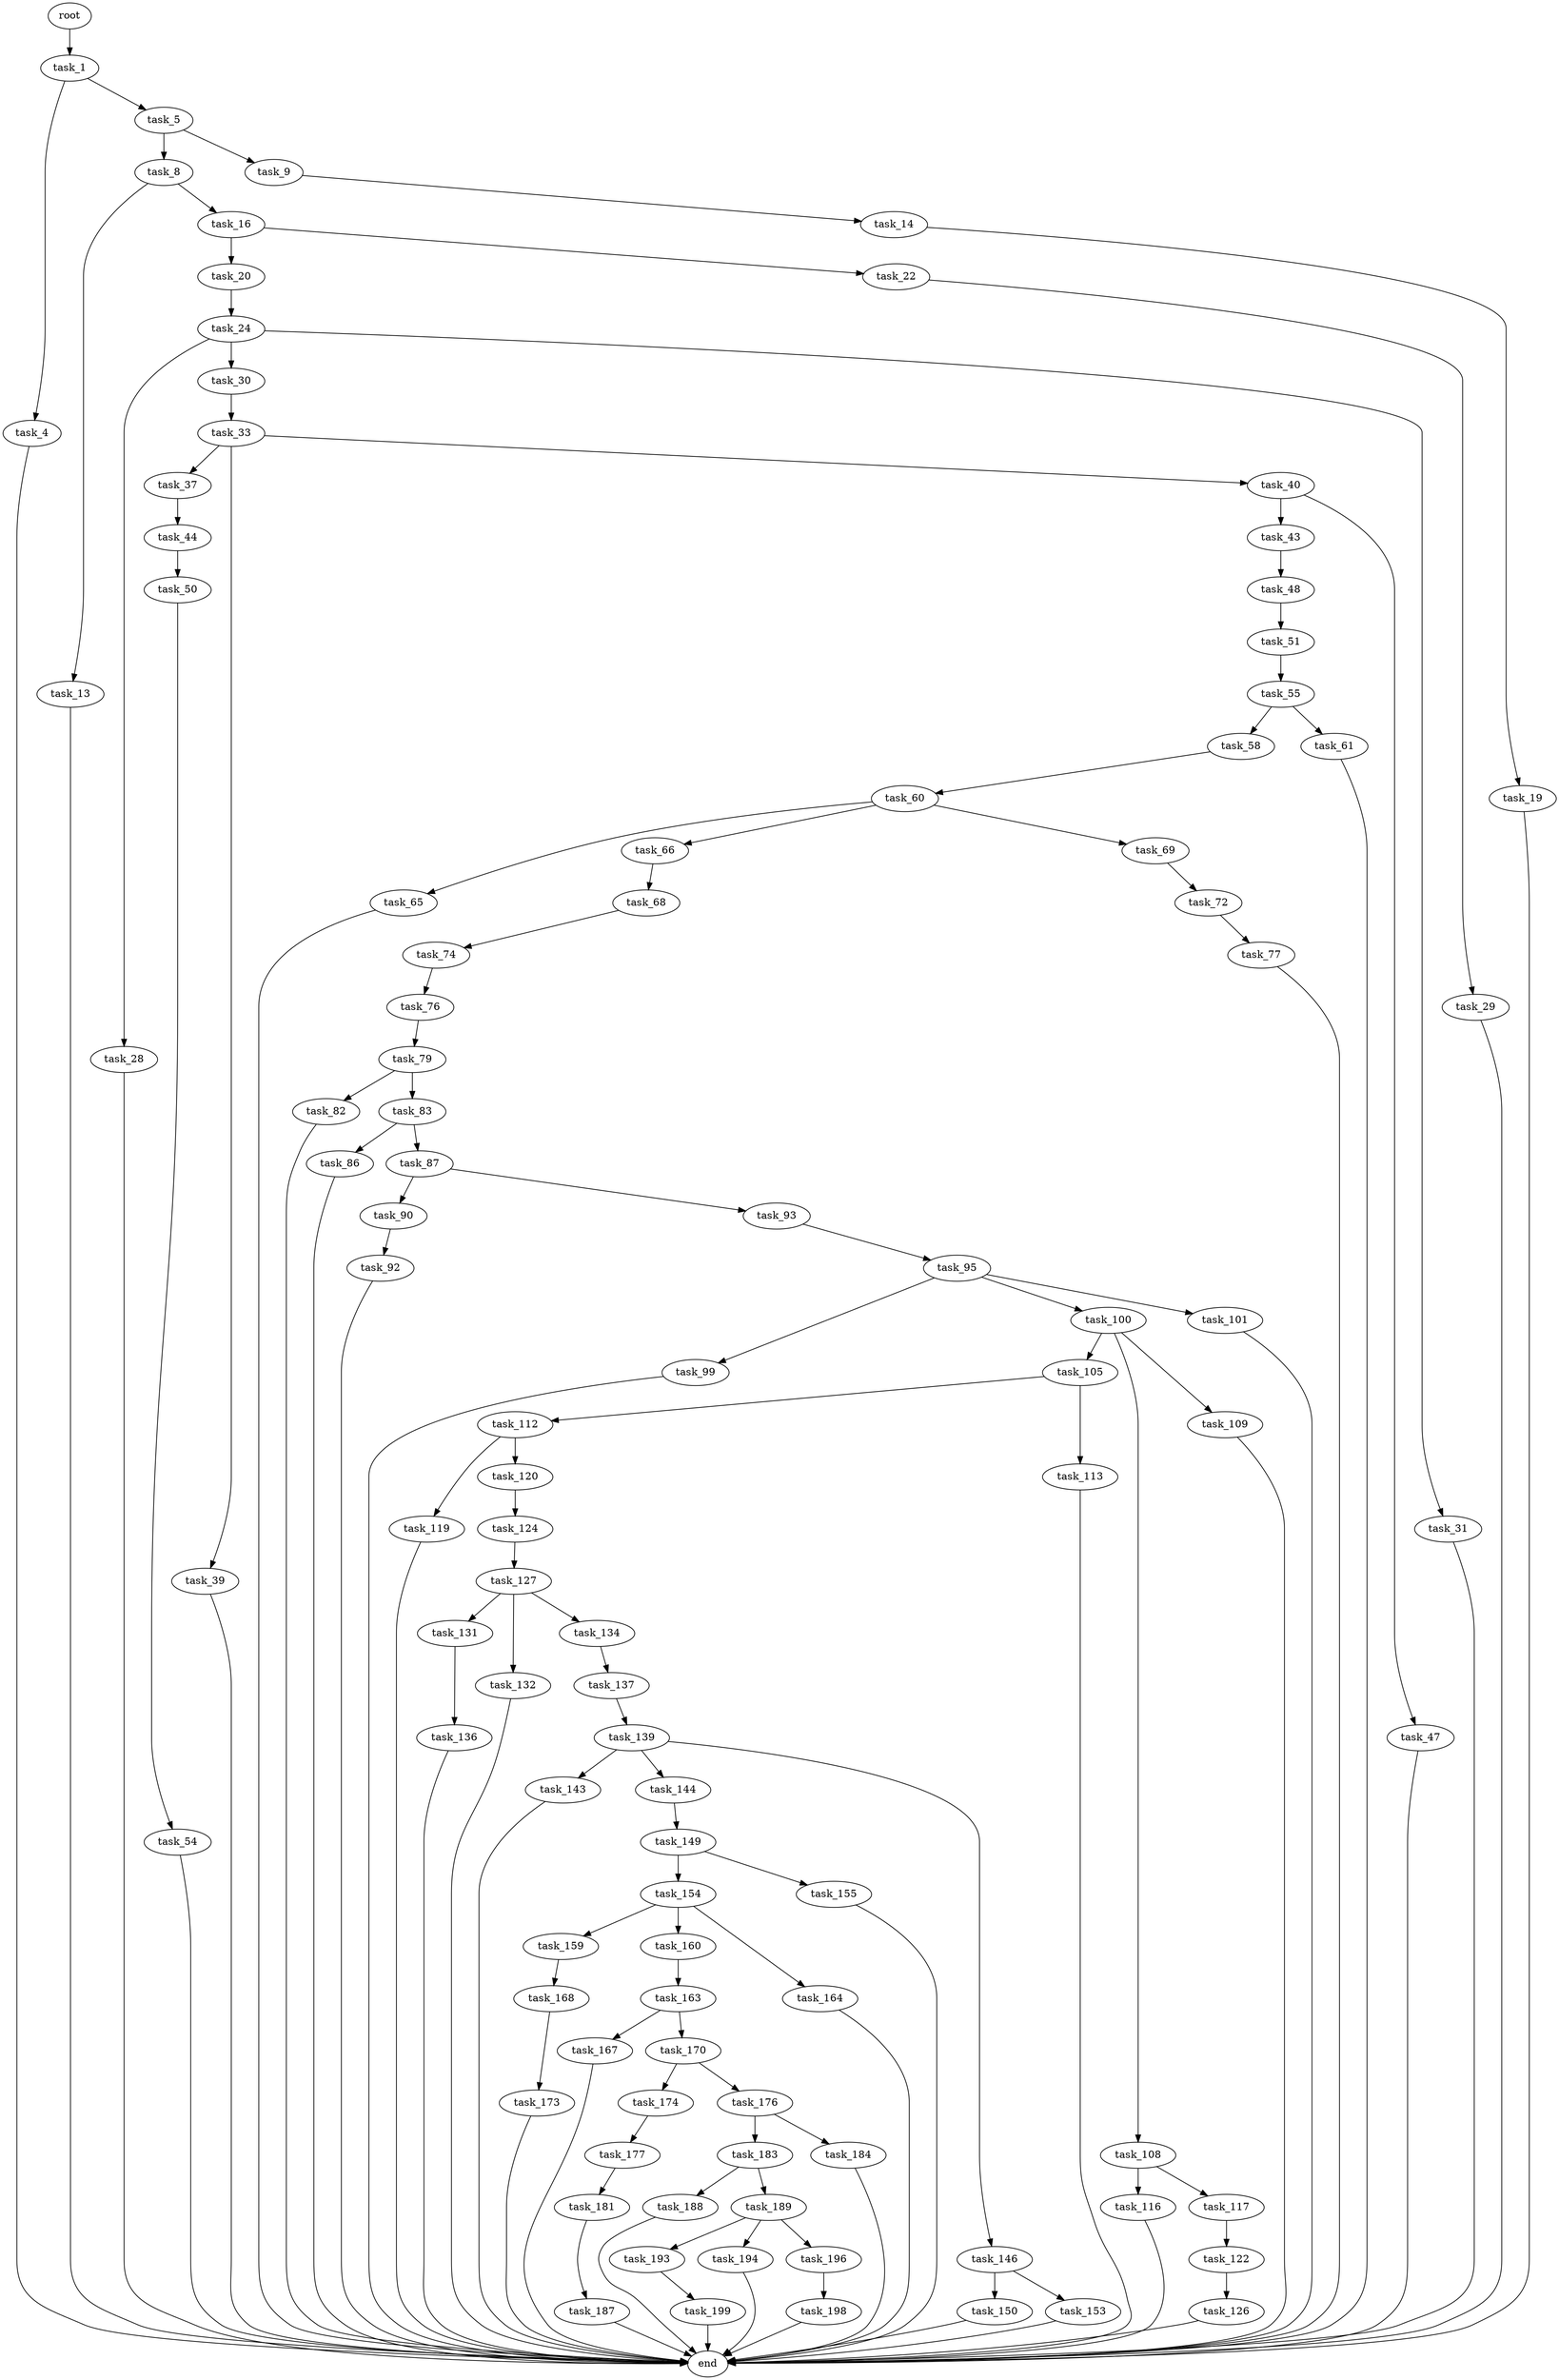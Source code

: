 digraph G {
  root [size="0.000000"];
  task_1 [size="8589934592.000000"];
  task_4 [size="10165516475.000000"];
  task_5 [size="4460600753.000000"];
  task_8 [size="549755813888.000000"];
  task_9 [size="5024284614.000000"];
  task_13 [size="13291349415.000000"];
  task_14 [size="28093713338.000000"];
  task_16 [size="8535702604.000000"];
  task_19 [size="38967294780.000000"];
  task_20 [size="368293445632.000000"];
  task_22 [size="368293445632.000000"];
  task_24 [size="6831244123.000000"];
  task_28 [size="947808431.000000"];
  task_29 [size="8589934592.000000"];
  task_30 [size="12155537459.000000"];
  task_31 [size="1073741824000.000000"];
  task_33 [size="549755813888.000000"];
  task_37 [size="702515251.000000"];
  task_39 [size="231928233984.000000"];
  task_40 [size="22932129177.000000"];
  task_43 [size="8284578218.000000"];
  task_44 [size="85175759962.000000"];
  task_47 [size="40507550744.000000"];
  task_48 [size="12906776089.000000"];
  task_50 [size="549755813888.000000"];
  task_51 [size="68719476736.000000"];
  task_54 [size="1022055993.000000"];
  task_55 [size="105156502564.000000"];
  task_58 [size="3804475182.000000"];
  task_60 [size="7006335443.000000"];
  task_61 [size="10119313565.000000"];
  task_65 [size="231928233984.000000"];
  task_66 [size="382768513660.000000"];
  task_68 [size="8589934592.000000"];
  task_69 [size="550275668069.000000"];
  task_72 [size="8544362009.000000"];
  task_74 [size="45625844093.000000"];
  task_76 [size="1093513383.000000"];
  task_77 [size="38636900311.000000"];
  task_79 [size="24513008974.000000"];
  task_82 [size="28991029248.000000"];
  task_83 [size="549755813888.000000"];
  task_86 [size="8589934592.000000"];
  task_87 [size="368293445632.000000"];
  task_90 [size="8589934592.000000"];
  task_92 [size="782747755594.000000"];
  task_93 [size="549755813888.000000"];
  task_95 [size="368293445632.000000"];
  task_99 [size="21860675876.000000"];
  task_100 [size="2029779865.000000"];
  task_101 [size="8130012303.000000"];
  task_105 [size="231928233984.000000"];
  task_108 [size="1349643143.000000"];
  task_109 [size="24297129635.000000"];
  task_112 [size="6581399107.000000"];
  task_113 [size="100484954467.000000"];
  task_116 [size="231928233984.000000"];
  task_117 [size="1447020030.000000"];
  task_119 [size="28991029248.000000"];
  task_120 [size="28991029248.000000"];
  task_122 [size="862375700849.000000"];
  task_124 [size="369933818341.000000"];
  task_126 [size="35535558023.000000"];
  task_127 [size="617480695209.000000"];
  task_131 [size="231928233984.000000"];
  task_132 [size="1073741824000.000000"];
  task_134 [size="15501967860.000000"];
  task_136 [size="318521253491.000000"];
  task_137 [size="658176082.000000"];
  task_139 [size="34110107677.000000"];
  task_143 [size="40660445239.000000"];
  task_144 [size="312448218208.000000"];
  task_146 [size="195400873858.000000"];
  task_149 [size="549755813888.000000"];
  task_150 [size="55878189475.000000"];
  task_153 [size="68719476736.000000"];
  task_154 [size="4498388935.000000"];
  task_155 [size="481820155191.000000"];
  task_159 [size="134217728000.000000"];
  task_160 [size="231928233984.000000"];
  task_163 [size="4326748177.000000"];
  task_164 [size="8589934592.000000"];
  task_167 [size="8589934592.000000"];
  task_168 [size="485574307454.000000"];
  task_170 [size="8589934592.000000"];
  task_173 [size="58963612582.000000"];
  task_174 [size="68719476736.000000"];
  task_176 [size="10411664063.000000"];
  task_177 [size="68719476736.000000"];
  task_181 [size="1073741824000.000000"];
  task_183 [size="1586814297.000000"];
  task_184 [size="212157166318.000000"];
  task_187 [size="549755813888.000000"];
  task_188 [size="99309881900.000000"];
  task_189 [size="4473589696.000000"];
  task_193 [size="670567703265.000000"];
  task_194 [size="8589934592.000000"];
  task_196 [size="874272208.000000"];
  task_198 [size="327647036780.000000"];
  task_199 [size="134217728000.000000"];
  end [size="0.000000"];

  root -> task_1 [size="1.000000"];
  task_1 -> task_4 [size="33554432.000000"];
  task_1 -> task_5 [size="33554432.000000"];
  task_4 -> end [size="1.000000"];
  task_5 -> task_8 [size="75497472.000000"];
  task_5 -> task_9 [size="75497472.000000"];
  task_8 -> task_13 [size="536870912.000000"];
  task_8 -> task_16 [size="536870912.000000"];
  task_9 -> task_14 [size="411041792.000000"];
  task_13 -> end [size="1.000000"];
  task_14 -> task_19 [size="33554432.000000"];
  task_16 -> task_20 [size="134217728.000000"];
  task_16 -> task_22 [size="134217728.000000"];
  task_19 -> end [size="1.000000"];
  task_20 -> task_24 [size="411041792.000000"];
  task_22 -> task_29 [size="411041792.000000"];
  task_24 -> task_28 [size="134217728.000000"];
  task_24 -> task_30 [size="134217728.000000"];
  task_24 -> task_31 [size="134217728.000000"];
  task_28 -> end [size="1.000000"];
  task_29 -> end [size="1.000000"];
  task_30 -> task_33 [size="209715200.000000"];
  task_31 -> end [size="1.000000"];
  task_33 -> task_37 [size="536870912.000000"];
  task_33 -> task_39 [size="536870912.000000"];
  task_33 -> task_40 [size="536870912.000000"];
  task_37 -> task_44 [size="33554432.000000"];
  task_39 -> end [size="1.000000"];
  task_40 -> task_43 [size="33554432.000000"];
  task_40 -> task_47 [size="33554432.000000"];
  task_43 -> task_48 [size="301989888.000000"];
  task_44 -> task_50 [size="134217728.000000"];
  task_47 -> end [size="1.000000"];
  task_48 -> task_51 [size="536870912.000000"];
  task_50 -> task_54 [size="536870912.000000"];
  task_51 -> task_55 [size="134217728.000000"];
  task_54 -> end [size="1.000000"];
  task_55 -> task_58 [size="411041792.000000"];
  task_55 -> task_61 [size="411041792.000000"];
  task_58 -> task_60 [size="75497472.000000"];
  task_60 -> task_65 [size="209715200.000000"];
  task_60 -> task_66 [size="209715200.000000"];
  task_60 -> task_69 [size="209715200.000000"];
  task_61 -> end [size="1.000000"];
  task_65 -> end [size="1.000000"];
  task_66 -> task_68 [size="301989888.000000"];
  task_68 -> task_74 [size="33554432.000000"];
  task_69 -> task_72 [size="679477248.000000"];
  task_72 -> task_77 [size="209715200.000000"];
  task_74 -> task_76 [size="33554432.000000"];
  task_76 -> task_79 [size="33554432.000000"];
  task_77 -> end [size="1.000000"];
  task_79 -> task_82 [size="411041792.000000"];
  task_79 -> task_83 [size="411041792.000000"];
  task_82 -> end [size="1.000000"];
  task_83 -> task_86 [size="536870912.000000"];
  task_83 -> task_87 [size="536870912.000000"];
  task_86 -> end [size="1.000000"];
  task_87 -> task_90 [size="411041792.000000"];
  task_87 -> task_93 [size="411041792.000000"];
  task_90 -> task_92 [size="33554432.000000"];
  task_92 -> end [size="1.000000"];
  task_93 -> task_95 [size="536870912.000000"];
  task_95 -> task_99 [size="411041792.000000"];
  task_95 -> task_100 [size="411041792.000000"];
  task_95 -> task_101 [size="411041792.000000"];
  task_99 -> end [size="1.000000"];
  task_100 -> task_105 [size="75497472.000000"];
  task_100 -> task_108 [size="75497472.000000"];
  task_100 -> task_109 [size="75497472.000000"];
  task_101 -> end [size="1.000000"];
  task_105 -> task_112 [size="301989888.000000"];
  task_105 -> task_113 [size="301989888.000000"];
  task_108 -> task_116 [size="134217728.000000"];
  task_108 -> task_117 [size="134217728.000000"];
  task_109 -> end [size="1.000000"];
  task_112 -> task_119 [size="209715200.000000"];
  task_112 -> task_120 [size="209715200.000000"];
  task_113 -> end [size="1.000000"];
  task_116 -> end [size="1.000000"];
  task_117 -> task_122 [size="33554432.000000"];
  task_119 -> end [size="1.000000"];
  task_120 -> task_124 [size="75497472.000000"];
  task_122 -> task_126 [size="838860800.000000"];
  task_124 -> task_127 [size="838860800.000000"];
  task_126 -> end [size="1.000000"];
  task_127 -> task_131 [size="679477248.000000"];
  task_127 -> task_132 [size="679477248.000000"];
  task_127 -> task_134 [size="679477248.000000"];
  task_131 -> task_136 [size="301989888.000000"];
  task_132 -> end [size="1.000000"];
  task_134 -> task_137 [size="679477248.000000"];
  task_136 -> end [size="1.000000"];
  task_137 -> task_139 [size="33554432.000000"];
  task_139 -> task_143 [size="536870912.000000"];
  task_139 -> task_144 [size="536870912.000000"];
  task_139 -> task_146 [size="536870912.000000"];
  task_143 -> end [size="1.000000"];
  task_144 -> task_149 [size="209715200.000000"];
  task_146 -> task_150 [size="134217728.000000"];
  task_146 -> task_153 [size="134217728.000000"];
  task_149 -> task_154 [size="536870912.000000"];
  task_149 -> task_155 [size="536870912.000000"];
  task_150 -> end [size="1.000000"];
  task_153 -> end [size="1.000000"];
  task_154 -> task_159 [size="536870912.000000"];
  task_154 -> task_160 [size="536870912.000000"];
  task_154 -> task_164 [size="536870912.000000"];
  task_155 -> end [size="1.000000"];
  task_159 -> task_168 [size="209715200.000000"];
  task_160 -> task_163 [size="301989888.000000"];
  task_163 -> task_167 [size="209715200.000000"];
  task_163 -> task_170 [size="209715200.000000"];
  task_164 -> end [size="1.000000"];
  task_167 -> end [size="1.000000"];
  task_168 -> task_173 [size="838860800.000000"];
  task_170 -> task_174 [size="33554432.000000"];
  task_170 -> task_176 [size="33554432.000000"];
  task_173 -> end [size="1.000000"];
  task_174 -> task_177 [size="134217728.000000"];
  task_176 -> task_183 [size="301989888.000000"];
  task_176 -> task_184 [size="301989888.000000"];
  task_177 -> task_181 [size="134217728.000000"];
  task_181 -> task_187 [size="838860800.000000"];
  task_183 -> task_188 [size="33554432.000000"];
  task_183 -> task_189 [size="33554432.000000"];
  task_184 -> end [size="1.000000"];
  task_187 -> end [size="1.000000"];
  task_188 -> end [size="1.000000"];
  task_189 -> task_193 [size="209715200.000000"];
  task_189 -> task_194 [size="209715200.000000"];
  task_189 -> task_196 [size="209715200.000000"];
  task_193 -> task_199 [size="536870912.000000"];
  task_194 -> end [size="1.000000"];
  task_196 -> task_198 [size="33554432.000000"];
  task_198 -> end [size="1.000000"];
  task_199 -> end [size="1.000000"];
}
